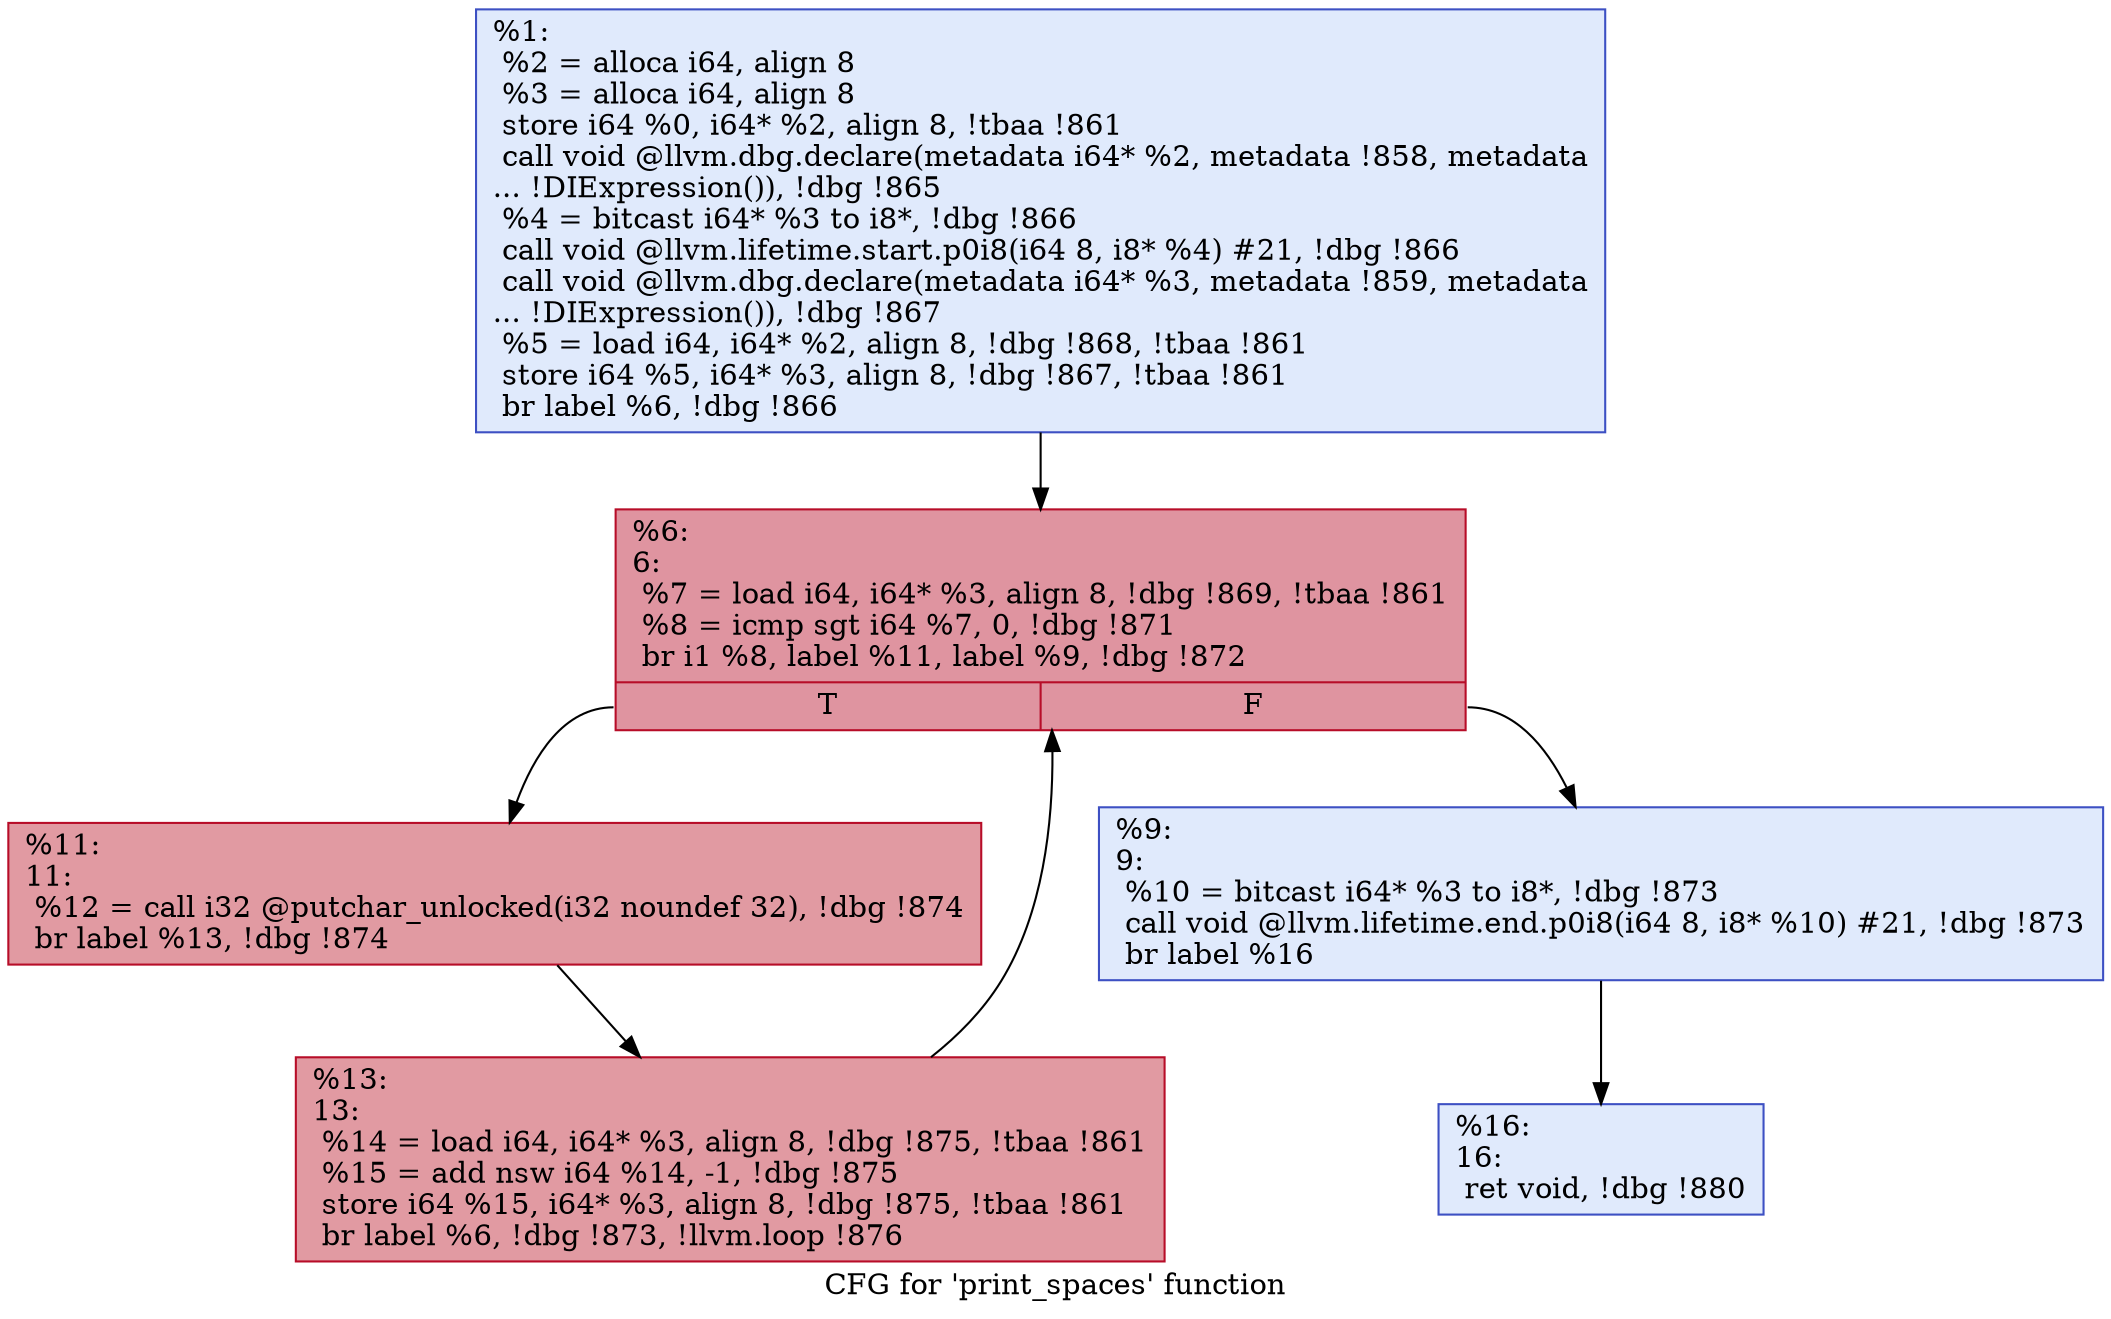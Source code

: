 digraph "CFG for 'print_spaces' function" {
	label="CFG for 'print_spaces' function";

	Node0x169e7f0 [shape=record,color="#3d50c3ff", style=filled, fillcolor="#b9d0f970",label="{%1:\l  %2 = alloca i64, align 8\l  %3 = alloca i64, align 8\l  store i64 %0, i64* %2, align 8, !tbaa !861\l  call void @llvm.dbg.declare(metadata i64* %2, metadata !858, metadata\l... !DIExpression()), !dbg !865\l  %4 = bitcast i64* %3 to i8*, !dbg !866\l  call void @llvm.lifetime.start.p0i8(i64 8, i8* %4) #21, !dbg !866\l  call void @llvm.dbg.declare(metadata i64* %3, metadata !859, metadata\l... !DIExpression()), !dbg !867\l  %5 = load i64, i64* %2, align 8, !dbg !868, !tbaa !861\l  store i64 %5, i64* %3, align 8, !dbg !867, !tbaa !861\l  br label %6, !dbg !866\l}"];
	Node0x169e7f0 -> Node0x169ee60;
	Node0x169ee60 [shape=record,color="#b70d28ff", style=filled, fillcolor="#b70d2870",label="{%6:\l6:                                                \l  %7 = load i64, i64* %3, align 8, !dbg !869, !tbaa !861\l  %8 = icmp sgt i64 %7, 0, !dbg !871\l  br i1 %8, label %11, label %9, !dbg !872\l|{<s0>T|<s1>F}}"];
	Node0x169ee60:s0 -> Node0x169ef00;
	Node0x169ee60:s1 -> Node0x169eeb0;
	Node0x169eeb0 [shape=record,color="#3d50c3ff", style=filled, fillcolor="#b9d0f970",label="{%9:\l9:                                                \l  %10 = bitcast i64* %3 to i8*, !dbg !873\l  call void @llvm.lifetime.end.p0i8(i64 8, i8* %10) #21, !dbg !873\l  br label %16\l}"];
	Node0x169eeb0 -> Node0x169efa0;
	Node0x169ef00 [shape=record,color="#b70d28ff", style=filled, fillcolor="#bb1b2c70",label="{%11:\l11:                                               \l  %12 = call i32 @putchar_unlocked(i32 noundef 32), !dbg !874\l  br label %13, !dbg !874\l}"];
	Node0x169ef00 -> Node0x169ef50;
	Node0x169ef50 [shape=record,color="#b70d28ff", style=filled, fillcolor="#bb1b2c70",label="{%13:\l13:                                               \l  %14 = load i64, i64* %3, align 8, !dbg !875, !tbaa !861\l  %15 = add nsw i64 %14, -1, !dbg !875\l  store i64 %15, i64* %3, align 8, !dbg !875, !tbaa !861\l  br label %6, !dbg !873, !llvm.loop !876\l}"];
	Node0x169ef50 -> Node0x169ee60;
	Node0x169efa0 [shape=record,color="#3d50c3ff", style=filled, fillcolor="#b9d0f970",label="{%16:\l16:                                               \l  ret void, !dbg !880\l}"];
}
